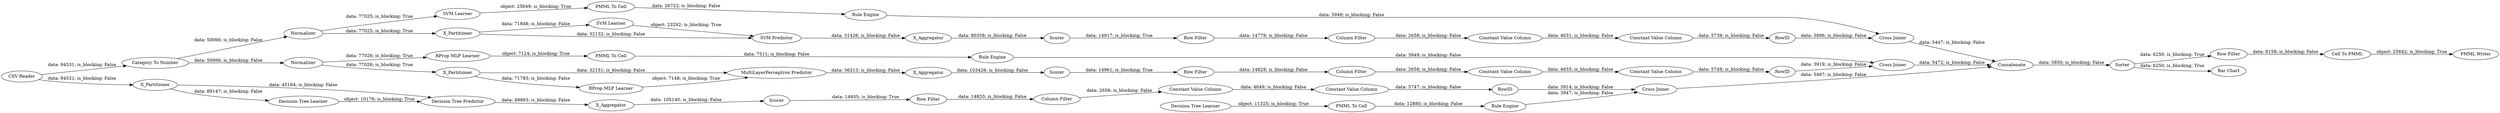 digraph {
	"-8296958844042964121_40" [label=Normalizer]
	"5766867427888219011_61" [label="PMML Writer"]
	"-7937552854910493240_32" [label="MultiLayerPerceptron Predictor"]
	"-1920574305165559864_9" [label="Row Filter"]
	"-7937552854910493240_2" [label=X_Partitioner]
	"5852270506959599514_290" [label="Constant Value Column"]
	"7730234943702988444_2" [label=X_Partitioner]
	"7730234943702988444_31" [label="Decision Tree Learner"]
	"4210756887952883177_34" [label="PMML To Cell"]
	"5852270506959599514_292" [label="Constant Value Column"]
	"5852270506959599514_293" [label=RowID]
	"-7937552854910493240_39" [label=Normalizer]
	"5766867427888219011_52" [label=Sorter]
	"5852270506959599514_9" [label="Row Filter"]
	"915699029870622965_290" [label="Constant Value Column"]
	"5766867427888219011_54" [label="Cell To PMML"]
	"-8296958844042964121_39" [label="Cross Joiner"]
	"4210756887952883177_35" [label="Rule Engine"]
	"-8296958844042964121_32" [label="SVM Predictor"]
	"5766867427888219011_53" [label="Row Filter"]
	"5584817997872466362_22" [label="PMML To Cell"]
	"915699029870622965_294" [label="Column Filter"]
	"-1920574305165559864_292" [label="Constant Value Column"]
	"-8296958844042964121_31" [label="SVM Learner"]
	"5766867427888219011_60" [label=Concatenate]
	"4210756887952883177_33" [label="SVM Learner"]
	"5584817997872466362_34" [label="Rule Engine"]
	"915699029870622965_9" [label="Row Filter"]
	"5766867427888219011_62" [label="CSV Reader"]
	"915699029870622965_292" [label="Constant Value Column"]
	"-7937552854910493240_31" [label="RProp MLP Learner"]
	"-8296958844042964121_7" [label=X_Aggregator]
	"-7127910342040576789_34" [label="Rule Engine"]
	"5766867427888219011_58" [label="Category To Number"]
	"-7937552854910493240_40" [label=Scorer]
	"-1920574305165559864_290" [label="Constant Value Column"]
	"-7937552854910493240_38" [label="Cross Joiner"]
	"-8296958844042964121_2" [label=X_Partitioner]
	"5766867427888219011_59" [label="Bar Chart"]
	"-1920574305165559864_294" [label="Column Filter"]
	"-7127910342040576789_28" [label="PMML To Cell"]
	"915699029870622965_293" [label=RowID]
	"7730234943702988444_39" [label=Scorer]
	"5584817997872466362_35" [label="RProp MLP Learner"]
	"7730234943702988444_32" [label="Decision Tree Predictor"]
	"-8296958844042964121_41" [label=Scorer]
	"-7937552854910493240_7" [label=X_Aggregator]
	"-7127910342040576789_33" [label="Decision Tree Learner"]
	"-1920574305165559864_293" [label=RowID]
	"5852270506959599514_294" [label="Column Filter"]
	"7730234943702988444_7" [label=X_Aggregator]
	"7730234943702988444_38" [label="Cross Joiner"]
	"915699029870622965_9" -> "915699029870622965_294" [label="data: 14779; is_blocking: False"]
	"5766867427888219011_53" -> "5766867427888219011_54" [label="data: 6158; is_blocking: False"]
	"5766867427888219011_58" -> "-7937552854910493240_39" [label="data: 50066; is_blocking: False"]
	"-8296958844042964121_31" -> "-8296958844042964121_32" [label="object: 23292; is_blocking: True"]
	"-7937552854910493240_31" -> "-7937552854910493240_32" [label="object: 7148; is_blocking: True"]
	"-7937552854910493240_7" -> "-7937552854910493240_40" [label="data: 103426; is_blocking: False"]
	"-8296958844042964121_40" -> "-8296958844042964121_2" [label="data: 77025; is_blocking: True"]
	"5766867427888219011_54" -> "5766867427888219011_61" [label="object: 25642; is_blocking: True"]
	"-1920574305165559864_290" -> "-1920574305165559864_292" [label="data: 4655; is_blocking: False"]
	"-7937552854910493240_40" -> "-1920574305165559864_9" [label="data: 14961; is_blocking: True"]
	"4210756887952883177_35" -> "-8296958844042964121_39" [label="data: 3949; is_blocking: False"]
	"-7937552854910493240_39" -> "-7937552854910493240_2" [label="data: 77026; is_blocking: True"]
	"5852270506959599514_292" -> "5852270506959599514_293" [label="data: 5747; is_blocking: False"]
	"-7937552854910493240_2" -> "-7937552854910493240_32" [label="data: 32151; is_blocking: False"]
	"-7937552854910493240_32" -> "-7937552854910493240_7" [label="data: 36213; is_blocking: False"]
	"5584817997872466362_34" -> "-7937552854910493240_38" [label="data: 3949; is_blocking: False"]
	"915699029870622965_294" -> "915699029870622965_290" [label="data: 2658; is_blocking: False"]
	"915699029870622965_290" -> "915699029870622965_292" [label="data: 4631; is_blocking: False"]
	"7730234943702988444_39" -> "5852270506959599514_9" [label="data: 14955; is_blocking: True"]
	"5852270506959599514_290" -> "5852270506959599514_292" [label="data: 4649; is_blocking: False"]
	"7730234943702988444_31" -> "7730234943702988444_32" [label="object: 10176; is_blocking: True"]
	"-7937552854910493240_39" -> "5584817997872466362_35" [label="data: 77026; is_blocking: True"]
	"-8296958844042964121_2" -> "-8296958844042964121_31" [label="data: 71848; is_blocking: False"]
	"-8296958844042964121_2" -> "-8296958844042964121_32" [label="data: 32132; is_blocking: False"]
	"-7937552854910493240_38" -> "5766867427888219011_60" [label="data: 5472; is_blocking: False"]
	"5766867427888219011_52" -> "5766867427888219011_59" [label="data: 6250; is_blocking: True"]
	"5852270506959599514_9" -> "5852270506959599514_294" [label="data: 14820; is_blocking: False"]
	"5766867427888219011_60" -> "5766867427888219011_52" [label="data: 5850; is_blocking: False"]
	"4210756887952883177_34" -> "4210756887952883177_35" [label="data: 26722; is_blocking: False"]
	"7730234943702988444_32" -> "7730234943702988444_7" [label="data: 49863; is_blocking: False"]
	"5584817997872466362_35" -> "5584817997872466362_22" [label="object: 7124; is_blocking: True"]
	"-8296958844042964121_41" -> "915699029870622965_9" [label="data: 14917; is_blocking: True"]
	"-7937552854910493240_2" -> "-7937552854910493240_31" [label="data: 71783; is_blocking: False"]
	"5584817997872466362_22" -> "5584817997872466362_34" [label="data: 7511; is_blocking: False"]
	"7730234943702988444_2" -> "7730234943702988444_31" [label="data: 89147; is_blocking: False"]
	"5766867427888219011_62" -> "7730234943702988444_2" [label="data: 94531; is_blocking: False"]
	"5852270506959599514_294" -> "5852270506959599514_290" [label="data: 2656; is_blocking: False"]
	"-1920574305165559864_293" -> "-7937552854910493240_38" [label="data: 3919; is_blocking: False"]
	"-8296958844042964121_7" -> "-8296958844042964121_41" [label="data: 80358; is_blocking: False"]
	"-7127910342040576789_28" -> "-7127910342040576789_34" [label="data: 12880; is_blocking: False"]
	"-8296958844042964121_40" -> "4210756887952883177_33" [label="data: 77025; is_blocking: True"]
	"915699029870622965_293" -> "-8296958844042964121_39" [label="data: 3896; is_blocking: False"]
	"5766867427888219011_58" -> "-8296958844042964121_40" [label="data: 50066; is_blocking: False"]
	"5852270506959599514_293" -> "7730234943702988444_38" [label="data: 3914; is_blocking: False"]
	"-8296958844042964121_32" -> "-8296958844042964121_7" [label="data: 31426; is_blocking: False"]
	"-1920574305165559864_294" -> "-1920574305165559864_290" [label="data: 2658; is_blocking: False"]
	"-7127910342040576789_33" -> "-7127910342040576789_28" [label="object: 11325; is_blocking: True"]
	"7730234943702988444_2" -> "7730234943702988444_32" [label="data: 45164; is_blocking: False"]
	"915699029870622965_292" -> "915699029870622965_293" [label="data: 5739; is_blocking: False"]
	"7730234943702988444_38" -> "5766867427888219011_60" [label="data: 5467; is_blocking: False"]
	"-7127910342040576789_34" -> "7730234943702988444_38" [label="data: 3947; is_blocking: False"]
	"5766867427888219011_52" -> "5766867427888219011_53" [label="data: 6250; is_blocking: True"]
	"5766867427888219011_62" -> "5766867427888219011_58" [label="data: 94531; is_blocking: False"]
	"4210756887952883177_33" -> "4210756887952883177_34" [label="object: 25649; is_blocking: True"]
	"-8296958844042964121_39" -> "5766867427888219011_60" [label="data: 5447; is_blocking: False"]
	"-1920574305165559864_292" -> "-1920574305165559864_293" [label="data: 5749; is_blocking: False"]
	"7730234943702988444_7" -> "7730234943702988444_39" [label="data: 105140; is_blocking: False"]
	"-1920574305165559864_9" -> "-1920574305165559864_294" [label="data: 14829; is_blocking: False"]
	rankdir=LR
}
